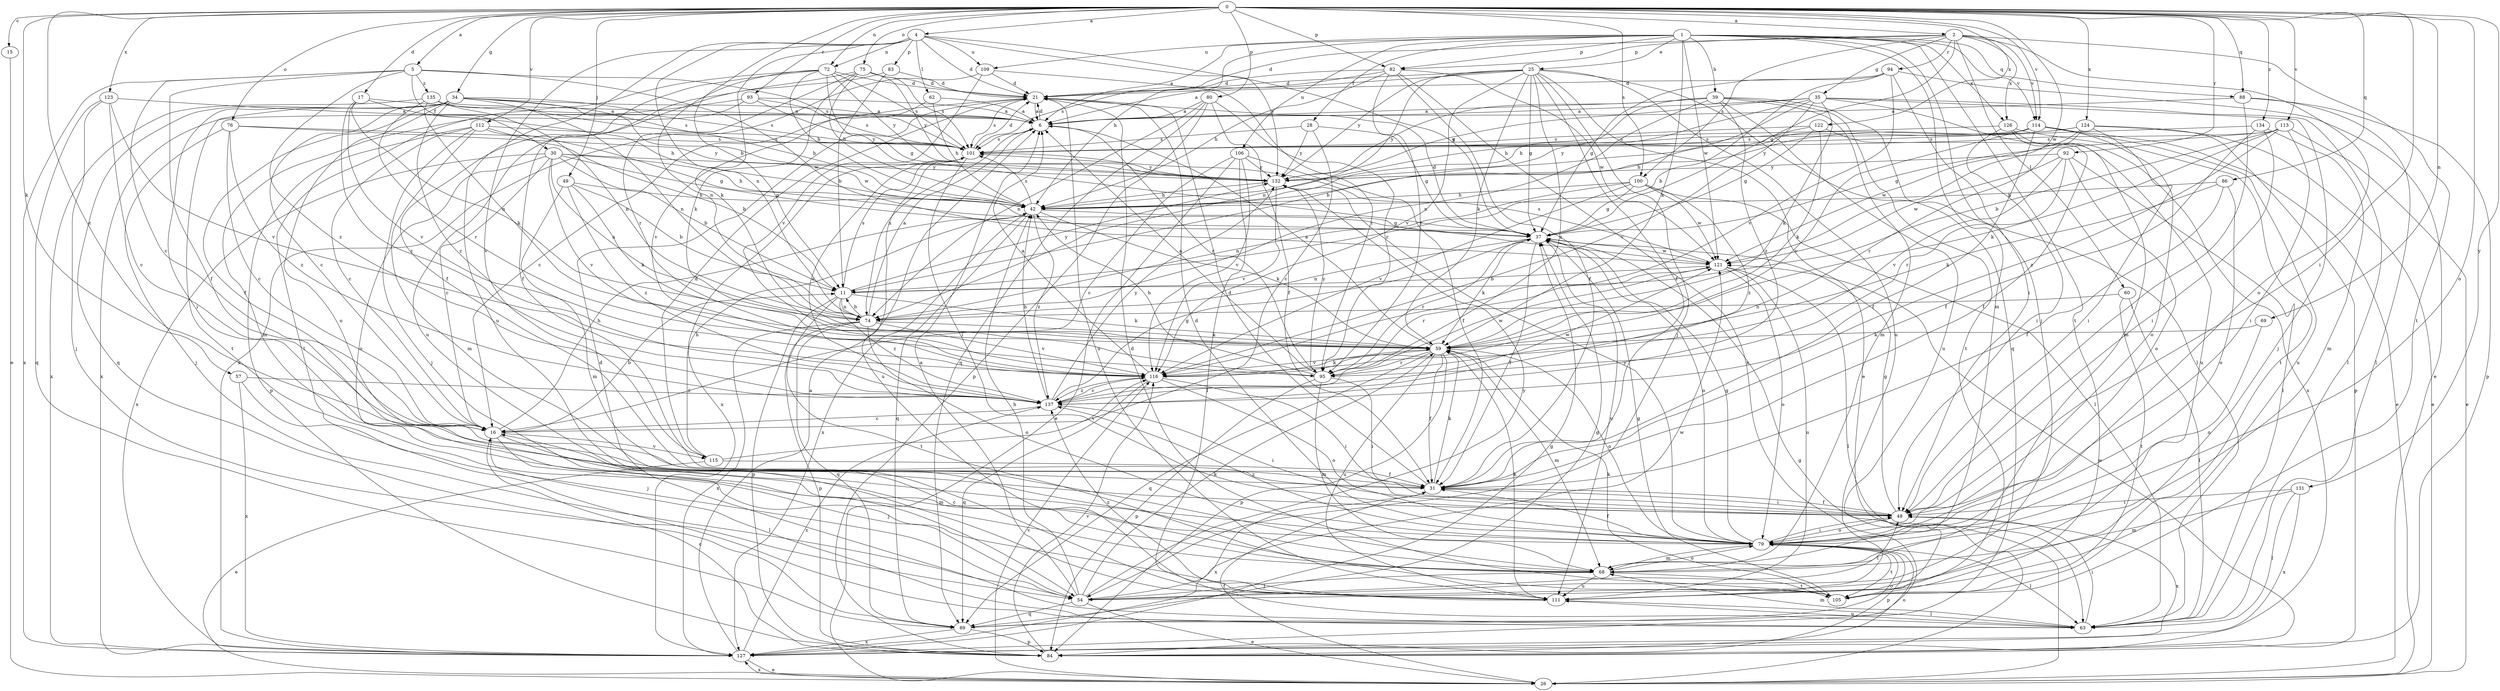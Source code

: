 strict digraph  {
0;
1;
2;
4;
5;
6;
11;
15;
16;
17;
21;
25;
26;
28;
30;
31;
34;
35;
37;
39;
42;
48;
49;
54;
57;
59;
60;
62;
63;
68;
69;
72;
74;
75;
76;
79;
80;
82;
83;
84;
86;
88;
89;
92;
93;
94;
95;
100;
101;
105;
106;
109;
111;
112;
113;
114;
115;
116;
121;
122;
123;
124;
126;
127;
131;
132;
134;
135;
137;
0 -> 2  [label=a];
0 -> 4  [label=a];
0 -> 5  [label=a];
0 -> 11  [label=b];
0 -> 15  [label=c];
0 -> 16  [label=c];
0 -> 17  [label=d];
0 -> 34  [label=g];
0 -> 48  [label=i];
0 -> 49  [label=j];
0 -> 57  [label=k];
0 -> 69  [label=n];
0 -> 72  [label=n];
0 -> 75  [label=o];
0 -> 76  [label=o];
0 -> 79  [label=o];
0 -> 80  [label=p];
0 -> 82  [label=p];
0 -> 86  [label=q];
0 -> 88  [label=q];
0 -> 92  [label=r];
0 -> 93  [label=r];
0 -> 100  [label=s];
0 -> 112  [label=v];
0 -> 113  [label=v];
0 -> 114  [label=v];
0 -> 121  [label=w];
0 -> 122  [label=x];
0 -> 123  [label=x];
0 -> 124  [label=x];
0 -> 131  [label=y];
0 -> 134  [label=z];
1 -> 6  [label=a];
1 -> 25  [label=e];
1 -> 28  [label=f];
1 -> 39  [label=h];
1 -> 42  [label=h];
1 -> 54  [label=j];
1 -> 59  [label=k];
1 -> 68  [label=m];
1 -> 82  [label=p];
1 -> 88  [label=q];
1 -> 105  [label=t];
1 -> 106  [label=u];
1 -> 109  [label=u];
1 -> 114  [label=v];
1 -> 121  [label=w];
1 -> 126  [label=x];
2 -> 21  [label=d];
2 -> 35  [label=g];
2 -> 37  [label=g];
2 -> 60  [label=l];
2 -> 79  [label=o];
2 -> 82  [label=p];
2 -> 94  [label=r];
2 -> 100  [label=s];
2 -> 105  [label=t];
2 -> 114  [label=v];
2 -> 126  [label=x];
4 -> 21  [label=d];
4 -> 37  [label=g];
4 -> 59  [label=k];
4 -> 62  [label=l];
4 -> 72  [label=n];
4 -> 74  [label=n];
4 -> 83  [label=p];
4 -> 109  [label=u];
4 -> 111  [label=u];
4 -> 115  [label=v];
4 -> 132  [label=y];
5 -> 16  [label=c];
5 -> 30  [label=f];
5 -> 31  [label=f];
5 -> 101  [label=s];
5 -> 121  [label=w];
5 -> 127  [label=x];
5 -> 135  [label=z];
5 -> 137  [label=z];
6 -> 21  [label=d];
6 -> 74  [label=n];
6 -> 95  [label=r];
6 -> 101  [label=s];
11 -> 59  [label=k];
11 -> 74  [label=n];
11 -> 84  [label=p];
11 -> 101  [label=s];
11 -> 105  [label=t];
11 -> 132  [label=y];
11 -> 137  [label=z];
15 -> 26  [label=e];
16 -> 11  [label=b];
16 -> 42  [label=h];
16 -> 54  [label=j];
16 -> 63  [label=l];
16 -> 68  [label=m];
16 -> 115  [label=v];
17 -> 6  [label=a];
17 -> 42  [label=h];
17 -> 74  [label=n];
17 -> 116  [label=v];
17 -> 137  [label=z];
21 -> 6  [label=a];
21 -> 16  [label=c];
21 -> 101  [label=s];
21 -> 111  [label=u];
25 -> 6  [label=a];
25 -> 21  [label=d];
25 -> 26  [label=e];
25 -> 31  [label=f];
25 -> 37  [label=g];
25 -> 54  [label=j];
25 -> 59  [label=k];
25 -> 74  [label=n];
25 -> 89  [label=q];
25 -> 111  [label=u];
25 -> 116  [label=v];
25 -> 132  [label=y];
25 -> 137  [label=z];
26 -> 31  [label=f];
26 -> 37  [label=g];
26 -> 116  [label=v];
26 -> 127  [label=x];
28 -> 16  [label=c];
28 -> 37  [label=g];
28 -> 101  [label=s];
28 -> 132  [label=y];
30 -> 11  [label=b];
30 -> 16  [label=c];
30 -> 37  [label=g];
30 -> 42  [label=h];
30 -> 74  [label=n];
30 -> 79  [label=o];
30 -> 116  [label=v];
30 -> 127  [label=x];
30 -> 132  [label=y];
31 -> 21  [label=d];
31 -> 48  [label=i];
31 -> 59  [label=k];
31 -> 127  [label=x];
34 -> 6  [label=a];
34 -> 16  [label=c];
34 -> 31  [label=f];
34 -> 42  [label=h];
34 -> 48  [label=i];
34 -> 74  [label=n];
34 -> 79  [label=o];
34 -> 89  [label=q];
34 -> 101  [label=s];
34 -> 105  [label=t];
34 -> 121  [label=w];
34 -> 137  [label=z];
35 -> 6  [label=a];
35 -> 11  [label=b];
35 -> 42  [label=h];
35 -> 54  [label=j];
35 -> 59  [label=k];
35 -> 63  [label=l];
35 -> 68  [label=m];
35 -> 116  [label=v];
35 -> 132  [label=y];
37 -> 21  [label=d];
37 -> 31  [label=f];
37 -> 59  [label=k];
37 -> 74  [label=n];
37 -> 79  [label=o];
37 -> 95  [label=r];
37 -> 111  [label=u];
37 -> 121  [label=w];
39 -> 6  [label=a];
39 -> 42  [label=h];
39 -> 63  [label=l];
39 -> 68  [label=m];
39 -> 74  [label=n];
39 -> 105  [label=t];
39 -> 111  [label=u];
39 -> 132  [label=y];
39 -> 137  [label=z];
42 -> 37  [label=g];
42 -> 59  [label=k];
42 -> 89  [label=q];
42 -> 101  [label=s];
42 -> 127  [label=x];
42 -> 137  [label=z];
48 -> 31  [label=f];
48 -> 37  [label=g];
48 -> 79  [label=o];
48 -> 127  [label=x];
49 -> 11  [label=b];
49 -> 42  [label=h];
49 -> 59  [label=k];
49 -> 68  [label=m];
49 -> 137  [label=z];
54 -> 6  [label=a];
54 -> 26  [label=e];
54 -> 42  [label=h];
54 -> 48  [label=i];
54 -> 59  [label=k];
54 -> 89  [label=q];
54 -> 121  [label=w];
54 -> 132  [label=y];
57 -> 54  [label=j];
57 -> 127  [label=x];
57 -> 137  [label=z];
59 -> 6  [label=a];
59 -> 31  [label=f];
59 -> 68  [label=m];
59 -> 79  [label=o];
59 -> 84  [label=p];
59 -> 89  [label=q];
59 -> 95  [label=r];
59 -> 111  [label=u];
59 -> 116  [label=v];
60 -> 63  [label=l];
60 -> 74  [label=n];
60 -> 105  [label=t];
62 -> 6  [label=a];
62 -> 42  [label=h];
62 -> 116  [label=v];
63 -> 21  [label=d];
63 -> 48  [label=i];
63 -> 68  [label=m];
63 -> 111  [label=u];
68 -> 16  [label=c];
68 -> 54  [label=j];
68 -> 79  [label=o];
68 -> 105  [label=t];
68 -> 111  [label=u];
69 -> 59  [label=k];
69 -> 79  [label=o];
72 -> 21  [label=d];
72 -> 31  [label=f];
72 -> 37  [label=g];
72 -> 42  [label=h];
72 -> 63  [label=l];
72 -> 74  [label=n];
72 -> 101  [label=s];
72 -> 132  [label=y];
74 -> 6  [label=a];
74 -> 11  [label=b];
74 -> 59  [label=k];
74 -> 79  [label=o];
74 -> 84  [label=p];
74 -> 89  [label=q];
74 -> 116  [label=v];
74 -> 127  [label=x];
75 -> 21  [label=d];
75 -> 31  [label=f];
75 -> 42  [label=h];
75 -> 59  [label=k];
75 -> 95  [label=r];
75 -> 101  [label=s];
75 -> 132  [label=y];
76 -> 16  [label=c];
76 -> 54  [label=j];
76 -> 101  [label=s];
76 -> 132  [label=y];
76 -> 137  [label=z];
79 -> 21  [label=d];
79 -> 31  [label=f];
79 -> 37  [label=g];
79 -> 48  [label=i];
79 -> 63  [label=l];
79 -> 68  [label=m];
79 -> 84  [label=p];
79 -> 105  [label=t];
79 -> 132  [label=y];
79 -> 137  [label=z];
80 -> 6  [label=a];
80 -> 31  [label=f];
80 -> 74  [label=n];
80 -> 84  [label=p];
80 -> 89  [label=q];
80 -> 95  [label=r];
82 -> 21  [label=d];
82 -> 31  [label=f];
82 -> 42  [label=h];
82 -> 95  [label=r];
82 -> 101  [label=s];
82 -> 121  [label=w];
82 -> 127  [label=x];
83 -> 11  [label=b];
83 -> 21  [label=d];
83 -> 111  [label=u];
84 -> 16  [label=c];
84 -> 79  [label=o];
84 -> 116  [label=v];
84 -> 121  [label=w];
86 -> 31  [label=f];
86 -> 42  [label=h];
86 -> 59  [label=k];
86 -> 79  [label=o];
88 -> 6  [label=a];
88 -> 48  [label=i];
88 -> 63  [label=l];
88 -> 84  [label=p];
89 -> 37  [label=g];
89 -> 79  [label=o];
89 -> 84  [label=p];
89 -> 127  [label=x];
92 -> 63  [label=l];
92 -> 79  [label=o];
92 -> 95  [label=r];
92 -> 116  [label=v];
92 -> 121  [label=w];
92 -> 132  [label=y];
93 -> 6  [label=a];
93 -> 68  [label=m];
93 -> 101  [label=s];
93 -> 127  [label=x];
93 -> 132  [label=y];
94 -> 11  [label=b];
94 -> 21  [label=d];
94 -> 26  [label=e];
94 -> 37  [label=g];
94 -> 48  [label=i];
94 -> 116  [label=v];
95 -> 6  [label=a];
95 -> 42  [label=h];
95 -> 48  [label=i];
95 -> 68  [label=m];
95 -> 84  [label=p];
95 -> 121  [label=w];
95 -> 132  [label=y];
100 -> 37  [label=g];
100 -> 42  [label=h];
100 -> 63  [label=l];
100 -> 74  [label=n];
100 -> 116  [label=v];
100 -> 121  [label=w];
100 -> 137  [label=z];
101 -> 21  [label=d];
101 -> 48  [label=i];
101 -> 111  [label=u];
101 -> 127  [label=x];
101 -> 132  [label=y];
105 -> 21  [label=d];
105 -> 37  [label=g];
105 -> 59  [label=k];
106 -> 16  [label=c];
106 -> 26  [label=e];
106 -> 31  [label=f];
106 -> 63  [label=l];
106 -> 116  [label=v];
106 -> 132  [label=y];
109 -> 21  [label=d];
109 -> 95  [label=r];
109 -> 116  [label=v];
109 -> 127  [label=x];
111 -> 59  [label=k];
111 -> 63  [label=l];
111 -> 137  [label=z];
112 -> 11  [label=b];
112 -> 16  [label=c];
112 -> 37  [label=g];
112 -> 54  [label=j];
112 -> 68  [label=m];
112 -> 84  [label=p];
112 -> 101  [label=s];
113 -> 11  [label=b];
113 -> 26  [label=e];
113 -> 37  [label=g];
113 -> 48  [label=i];
113 -> 59  [label=k];
113 -> 101  [label=s];
113 -> 137  [label=z];
114 -> 26  [label=e];
114 -> 31  [label=f];
114 -> 42  [label=h];
114 -> 79  [label=o];
114 -> 101  [label=s];
114 -> 111  [label=u];
114 -> 116  [label=v];
115 -> 21  [label=d];
115 -> 26  [label=e];
115 -> 31  [label=f];
115 -> 42  [label=h];
115 -> 116  [label=v];
116 -> 6  [label=a];
116 -> 48  [label=i];
116 -> 59  [label=k];
116 -> 79  [label=o];
116 -> 89  [label=q];
116 -> 137  [label=z];
121 -> 11  [label=b];
121 -> 63  [label=l];
121 -> 79  [label=o];
121 -> 95  [label=r];
121 -> 101  [label=s];
121 -> 111  [label=u];
122 -> 31  [label=f];
122 -> 37  [label=g];
122 -> 59  [label=k];
122 -> 101  [label=s];
122 -> 132  [label=y];
123 -> 6  [label=a];
123 -> 16  [label=c];
123 -> 54  [label=j];
123 -> 89  [label=q];
123 -> 116  [label=v];
124 -> 26  [label=e];
124 -> 48  [label=i];
124 -> 84  [label=p];
124 -> 95  [label=r];
124 -> 101  [label=s];
124 -> 121  [label=w];
124 -> 132  [label=y];
126 -> 48  [label=i];
126 -> 101  [label=s];
126 -> 105  [label=t];
126 -> 111  [label=u];
126 -> 127  [label=x];
127 -> 6  [label=a];
127 -> 26  [label=e];
127 -> 37  [label=g];
127 -> 137  [label=z];
131 -> 48  [label=i];
131 -> 63  [label=l];
131 -> 68  [label=m];
131 -> 127  [label=x];
132 -> 42  [label=h];
132 -> 116  [label=v];
134 -> 31  [label=f];
134 -> 48  [label=i];
134 -> 68  [label=m];
134 -> 101  [label=s];
135 -> 6  [label=a];
135 -> 59  [label=k];
135 -> 74  [label=n];
135 -> 95  [label=r];
135 -> 101  [label=s];
135 -> 127  [label=x];
137 -> 16  [label=c];
137 -> 37  [label=g];
137 -> 42  [label=h];
137 -> 48  [label=i];
137 -> 101  [label=s];
137 -> 116  [label=v];
137 -> 121  [label=w];
137 -> 132  [label=y];
}
